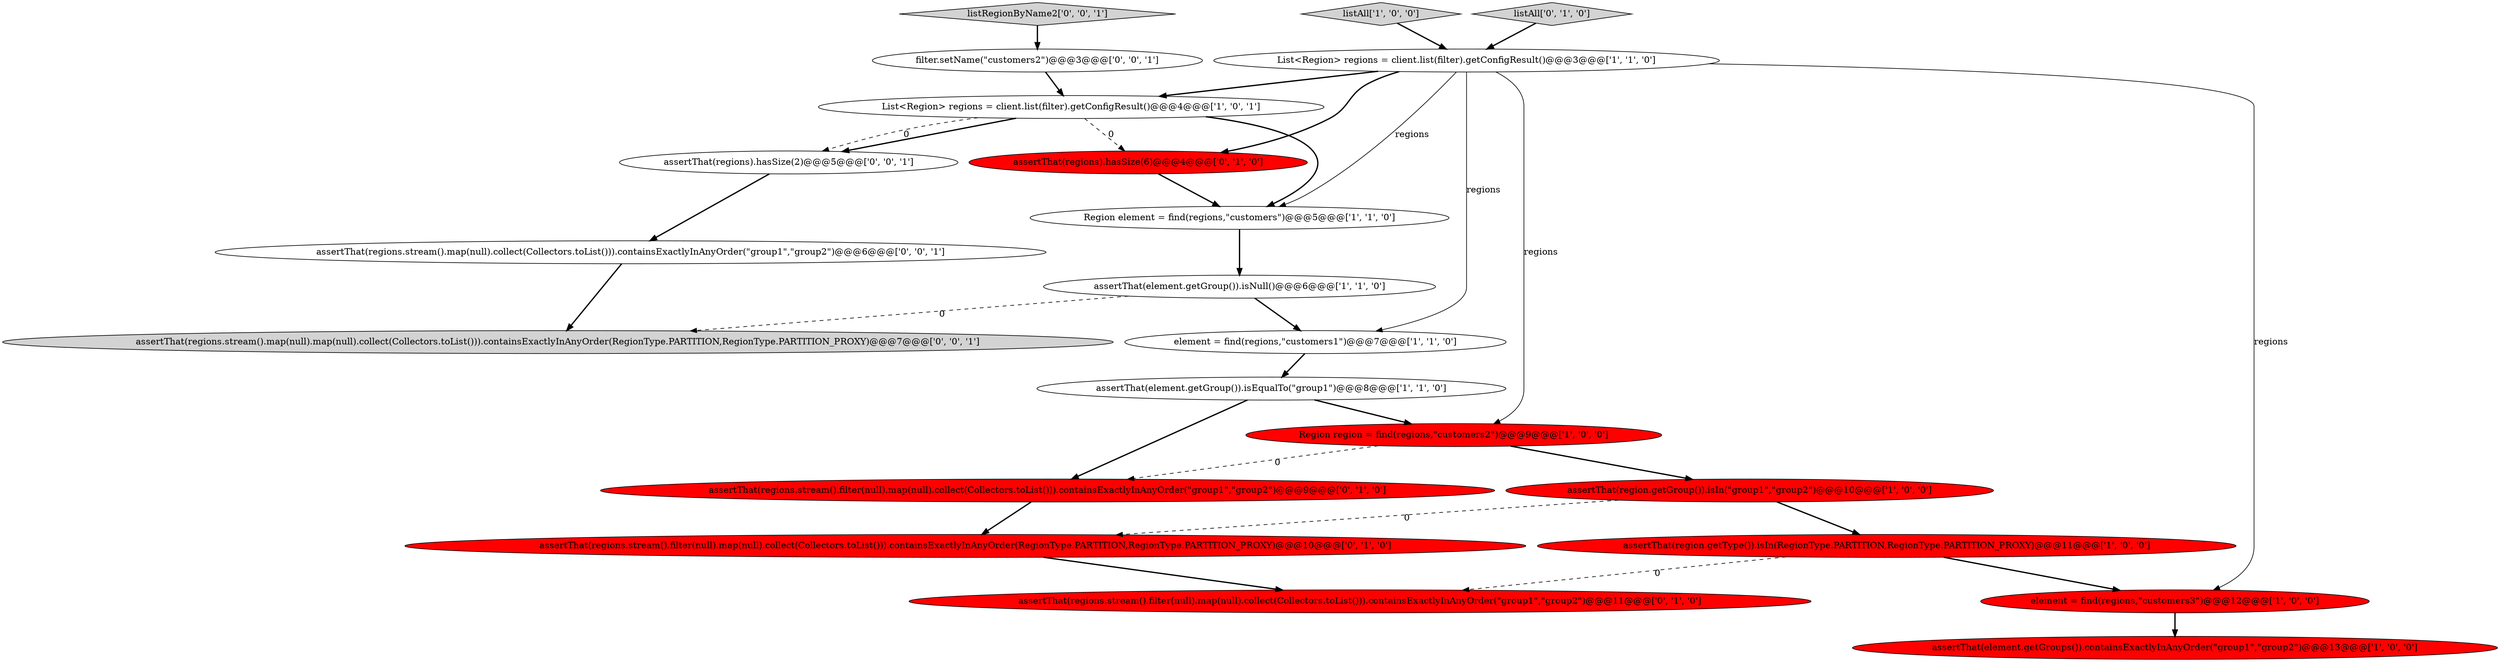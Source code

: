 digraph {
17 [style = filled, label = "assertThat(regions).hasSize(2)@@@5@@@['0', '0', '1']", fillcolor = white, shape = ellipse image = "AAA0AAABBB3BBB"];
18 [style = filled, label = "assertThat(regions.stream().map(null).collect(Collectors.toList())).containsExactlyInAnyOrder(\"group1\",\"group2\")@@@6@@@['0', '0', '1']", fillcolor = white, shape = ellipse image = "AAA0AAABBB3BBB"];
5 [style = filled, label = "element = find(regions,\"customers3\")@@@12@@@['1', '0', '0']", fillcolor = red, shape = ellipse image = "AAA1AAABBB1BBB"];
4 [style = filled, label = "assertThat(element.getGroup()).isNull()@@@6@@@['1', '1', '0']", fillcolor = white, shape = ellipse image = "AAA0AAABBB1BBB"];
9 [style = filled, label = "Region element = find(regions,\"customers\")@@@5@@@['1', '1', '0']", fillcolor = white, shape = ellipse image = "AAA0AAABBB1BBB"];
10 [style = filled, label = "Region region = find(regions,\"customers2\")@@@9@@@['1', '0', '0']", fillcolor = red, shape = ellipse image = "AAA1AAABBB1BBB"];
13 [style = filled, label = "listAll['0', '1', '0']", fillcolor = lightgray, shape = diamond image = "AAA0AAABBB2BBB"];
8 [style = filled, label = "element = find(regions,\"customers1\")@@@7@@@['1', '1', '0']", fillcolor = white, shape = ellipse image = "AAA0AAABBB1BBB"];
1 [style = filled, label = "assertThat(region.getGroup()).isIn(\"group1\",\"group2\")@@@10@@@['1', '0', '0']", fillcolor = red, shape = ellipse image = "AAA1AAABBB1BBB"];
11 [style = filled, label = "assertThat(element.getGroups()).containsExactlyInAnyOrder(\"group1\",\"group2\")@@@13@@@['1', '0', '0']", fillcolor = red, shape = ellipse image = "AAA1AAABBB1BBB"];
12 [style = filled, label = "assertThat(regions.stream().filter(null).map(null).collect(Collectors.toList())).containsExactlyInAnyOrder(\"group1\",\"group2\")@@@9@@@['0', '1', '0']", fillcolor = red, shape = ellipse image = "AAA1AAABBB2BBB"];
15 [style = filled, label = "assertThat(regions).hasSize(6)@@@4@@@['0', '1', '0']", fillcolor = red, shape = ellipse image = "AAA1AAABBB2BBB"];
0 [style = filled, label = "assertThat(element.getGroup()).isEqualTo(\"group1\")@@@8@@@['1', '1', '0']", fillcolor = white, shape = ellipse image = "AAA0AAABBB1BBB"];
14 [style = filled, label = "assertThat(regions.stream().filter(null).map(null).collect(Collectors.toList())).containsExactlyInAnyOrder(RegionType.PARTITION,RegionType.PARTITION_PROXY)@@@10@@@['0', '1', '0']", fillcolor = red, shape = ellipse image = "AAA1AAABBB2BBB"];
16 [style = filled, label = "assertThat(regions.stream().filter(null).map(null).collect(Collectors.toList())).containsExactlyInAnyOrder(\"group1\",\"group2\")@@@11@@@['0', '1', '0']", fillcolor = red, shape = ellipse image = "AAA1AAABBB2BBB"];
2 [style = filled, label = "assertThat(region.getType()).isIn(RegionType.PARTITION,RegionType.PARTITION_PROXY)@@@11@@@['1', '0', '0']", fillcolor = red, shape = ellipse image = "AAA1AAABBB1BBB"];
6 [style = filled, label = "List<Region> regions = client.list(filter).getConfigResult()@@@4@@@['1', '0', '1']", fillcolor = white, shape = ellipse image = "AAA0AAABBB1BBB"];
21 [style = filled, label = "assertThat(regions.stream().map(null).map(null).collect(Collectors.toList())).containsExactlyInAnyOrder(RegionType.PARTITION,RegionType.PARTITION_PROXY)@@@7@@@['0', '0', '1']", fillcolor = lightgray, shape = ellipse image = "AAA0AAABBB3BBB"];
19 [style = filled, label = "listRegionByName2['0', '0', '1']", fillcolor = lightgray, shape = diamond image = "AAA0AAABBB3BBB"];
7 [style = filled, label = "listAll['1', '0', '0']", fillcolor = lightgray, shape = diamond image = "AAA0AAABBB1BBB"];
20 [style = filled, label = "filter.setName(\"customers2\")@@@3@@@['0', '0', '1']", fillcolor = white, shape = ellipse image = "AAA0AAABBB3BBB"];
3 [style = filled, label = "List<Region> regions = client.list(filter).getConfigResult()@@@3@@@['1', '1', '0']", fillcolor = white, shape = ellipse image = "AAA0AAABBB1BBB"];
14->16 [style = bold, label=""];
6->17 [style = bold, label=""];
1->14 [style = dashed, label="0"];
19->20 [style = bold, label=""];
0->12 [style = bold, label=""];
9->4 [style = bold, label=""];
10->12 [style = dashed, label="0"];
3->6 [style = bold, label=""];
3->10 [style = solid, label="regions"];
6->17 [style = dashed, label="0"];
3->15 [style = bold, label=""];
20->6 [style = bold, label=""];
3->5 [style = solid, label="regions"];
4->21 [style = dashed, label="0"];
7->3 [style = bold, label=""];
8->0 [style = bold, label=""];
3->8 [style = solid, label="regions"];
0->10 [style = bold, label=""];
3->9 [style = solid, label="regions"];
13->3 [style = bold, label=""];
6->15 [style = dashed, label="0"];
15->9 [style = bold, label=""];
2->16 [style = dashed, label="0"];
12->14 [style = bold, label=""];
4->8 [style = bold, label=""];
1->2 [style = bold, label=""];
5->11 [style = bold, label=""];
18->21 [style = bold, label=""];
6->9 [style = bold, label=""];
10->1 [style = bold, label=""];
17->18 [style = bold, label=""];
2->5 [style = bold, label=""];
}
